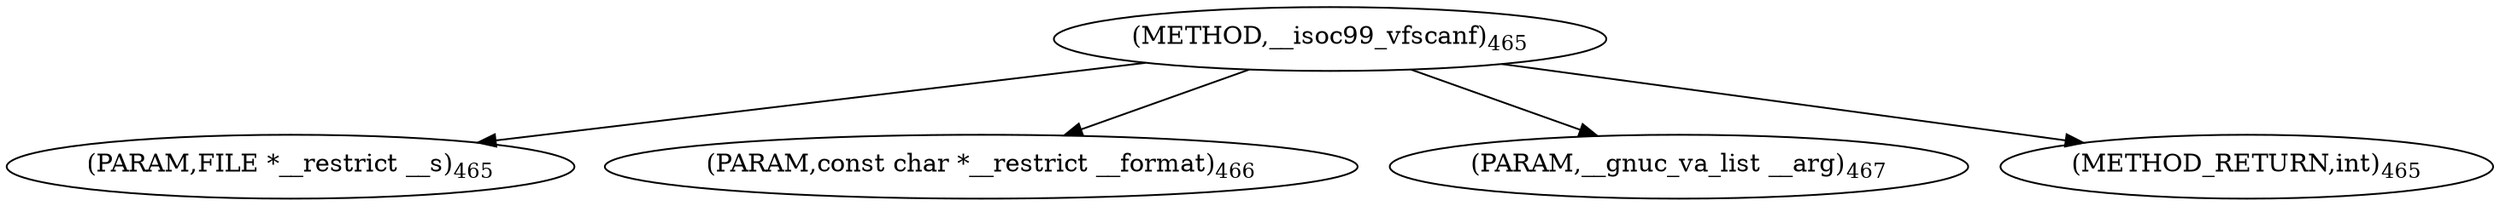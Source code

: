 digraph "__isoc99_vfscanf" {  
"2586" [label = <(METHOD,__isoc99_vfscanf)<SUB>465</SUB>> ]
"2587" [label = <(PARAM,FILE *__restrict __s)<SUB>465</SUB>> ]
"2588" [label = <(PARAM,const char *__restrict __format)<SUB>466</SUB>> ]
"2589" [label = <(PARAM,__gnuc_va_list __arg)<SUB>467</SUB>> ]
"2590" [label = <(METHOD_RETURN,int)<SUB>465</SUB>> ]
  "2586" -> "2587" 
  "2586" -> "2588" 
  "2586" -> "2589" 
  "2586" -> "2590" 
}
